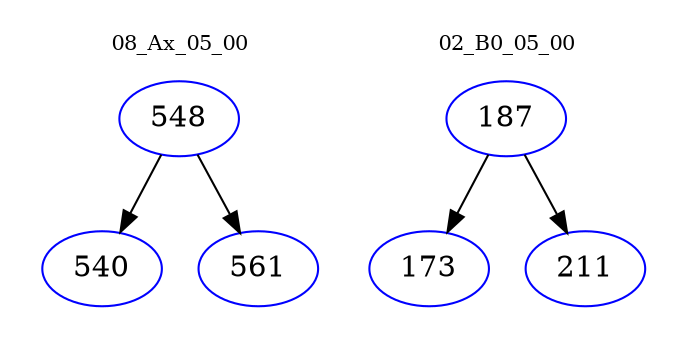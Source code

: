 digraph{
subgraph cluster_0 {
color = white
label = "08_Ax_05_00";
fontsize=10;
T0_548 [label="548", color="blue"]
T0_548 -> T0_540 [color="black"]
T0_540 [label="540", color="blue"]
T0_548 -> T0_561 [color="black"]
T0_561 [label="561", color="blue"]
}
subgraph cluster_1 {
color = white
label = "02_B0_05_00";
fontsize=10;
T1_187 [label="187", color="blue"]
T1_187 -> T1_173 [color="black"]
T1_173 [label="173", color="blue"]
T1_187 -> T1_211 [color="black"]
T1_211 [label="211", color="blue"]
}
}
